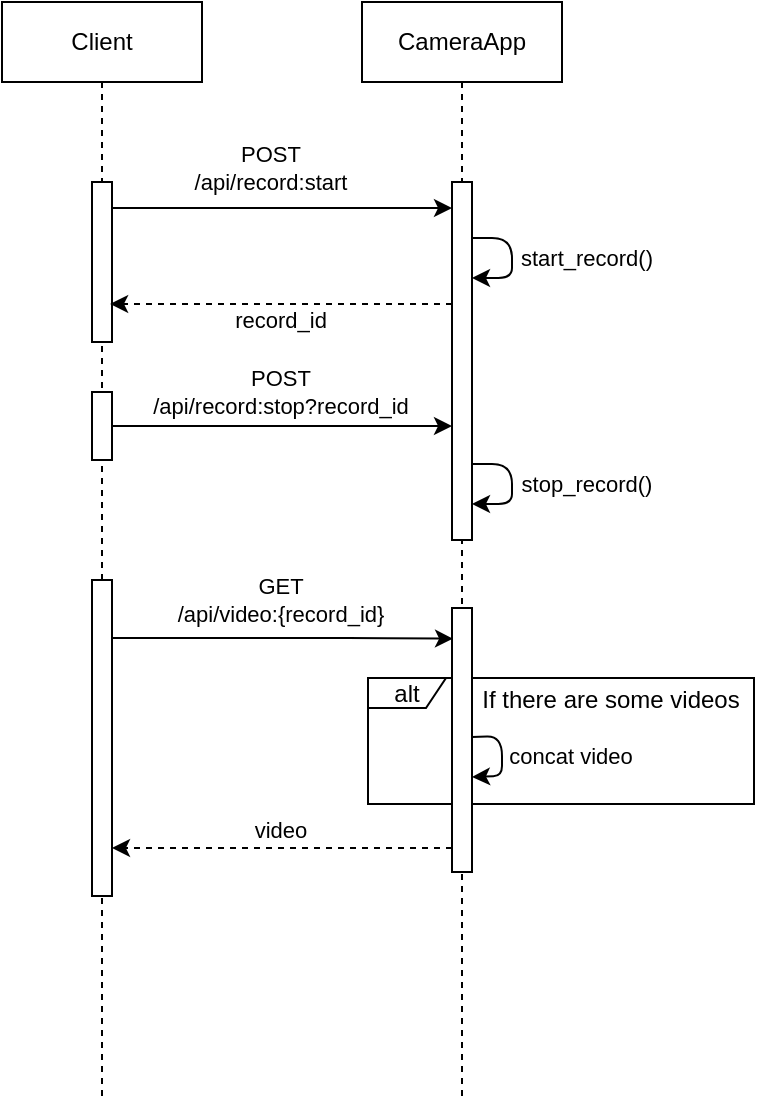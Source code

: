 <mxfile>
    <diagram id="vSpXc-GHez4eyNH9SWY-" name="video recoding">
        <mxGraphModel dx="605" dy="433" grid="0" gridSize="10" guides="1" tooltips="1" connect="1" arrows="1" fold="1" page="0" pageScale="1" pageWidth="827" pageHeight="1169" math="0" shadow="0">
            <root>
                <mxCell id="gVC2-wD3HlxehG9tKoDU-0"/>
                <mxCell id="gVC2-wD3HlxehG9tKoDU-1" parent="gVC2-wD3HlxehG9tKoDU-0"/>
                <mxCell id="0" value="alt" style="shape=umlFrame;whiteSpace=wrap;html=1;width=39;height=15;" vertex="1" parent="gVC2-wD3HlxehG9tKoDU-1">
                    <mxGeometry x="425" y="652" width="193" height="63" as="geometry"/>
                </mxCell>
                <mxCell id="gVC2-wD3HlxehG9tKoDU-2" value="CameraApp" style="shape=umlLifeline;perimeter=lifelinePerimeter;whiteSpace=wrap;html=1;container=1;collapsible=0;recursiveResize=0;outlineConnect=0;" parent="gVC2-wD3HlxehG9tKoDU-1" vertex="1">
                    <mxGeometry x="422" y="314" width="100" height="550" as="geometry"/>
                </mxCell>
                <mxCell id="gVC2-wD3HlxehG9tKoDU-8" value="" style="html=1;points=[];perimeter=orthogonalPerimeter;" parent="gVC2-wD3HlxehG9tKoDU-2" vertex="1">
                    <mxGeometry x="45" y="90" width="10" height="179" as="geometry"/>
                </mxCell>
                <mxCell id="gVC2-wD3HlxehG9tKoDU-10" value="start_record()" style="edgeStyle=none;html=1;" parent="gVC2-wD3HlxehG9tKoDU-2" edge="1">
                    <mxGeometry y="37" relative="1" as="geometry">
                        <mxPoint x="55" y="118" as="sourcePoint"/>
                        <mxPoint x="55" y="138" as="targetPoint"/>
                        <Array as="points">
                            <mxPoint x="75" y="118"/>
                            <mxPoint x="75" y="138"/>
                        </Array>
                        <mxPoint as="offset"/>
                    </mxGeometry>
                </mxCell>
                <mxCell id="gVC2-wD3HlxehG9tKoDU-13" value="stop_record()" style="edgeStyle=none;html=1;" parent="gVC2-wD3HlxehG9tKoDU-2" edge="1">
                    <mxGeometry y="37" relative="1" as="geometry">
                        <mxPoint x="55" y="231" as="sourcePoint"/>
                        <mxPoint x="55" y="251" as="targetPoint"/>
                        <Array as="points">
                            <mxPoint x="75" y="231"/>
                            <mxPoint x="75" y="251"/>
                        </Array>
                        <mxPoint as="offset"/>
                    </mxGeometry>
                </mxCell>
                <mxCell id="gVC2-wD3HlxehG9tKoDU-19" value="" style="html=1;points=[];perimeter=orthogonalPerimeter;" parent="gVC2-wD3HlxehG9tKoDU-2" vertex="1">
                    <mxGeometry x="45" y="303" width="10" height="132" as="geometry"/>
                </mxCell>
                <mxCell id="5" value="concat video" style="edgeStyle=none;html=1;" edge="1" parent="gVC2-wD3HlxehG9tKoDU-2">
                    <mxGeometry y="34" relative="1" as="geometry">
                        <mxPoint x="55" y="367.5" as="sourcePoint"/>
                        <mxPoint x="55" y="387.5" as="targetPoint"/>
                        <Array as="points">
                            <mxPoint x="70" y="367"/>
                            <mxPoint x="70" y="387"/>
                        </Array>
                        <mxPoint as="offset"/>
                    </mxGeometry>
                </mxCell>
                <mxCell id="gVC2-wD3HlxehG9tKoDU-4" value="Client" style="shape=umlLifeline;perimeter=lifelinePerimeter;whiteSpace=wrap;html=1;container=1;collapsible=0;recursiveResize=0;outlineConnect=0;" parent="gVC2-wD3HlxehG9tKoDU-1" vertex="1">
                    <mxGeometry x="242" y="314" width="100" height="550" as="geometry"/>
                </mxCell>
                <mxCell id="gVC2-wD3HlxehG9tKoDU-5" value="" style="html=1;points=[];perimeter=orthogonalPerimeter;" parent="gVC2-wD3HlxehG9tKoDU-4" vertex="1">
                    <mxGeometry x="45" y="90" width="10" height="80" as="geometry"/>
                </mxCell>
                <mxCell id="gVC2-wD3HlxehG9tKoDU-11" value="" style="html=1;points=[];perimeter=orthogonalPerimeter;" parent="gVC2-wD3HlxehG9tKoDU-4" vertex="1">
                    <mxGeometry x="45" y="195" width="10" height="34" as="geometry"/>
                </mxCell>
                <mxCell id="gVC2-wD3HlxehG9tKoDU-18" value="" style="html=1;points=[];perimeter=orthogonalPerimeter;" parent="gVC2-wD3HlxehG9tKoDU-4" vertex="1">
                    <mxGeometry x="45" y="289" width="10" height="158" as="geometry"/>
                </mxCell>
                <mxCell id="gVC2-wD3HlxehG9tKoDU-9" value="POST&lt;br&gt;/api/record:start" style="edgeStyle=none;html=1;" parent="gVC2-wD3HlxehG9tKoDU-1" source="gVC2-wD3HlxehG9tKoDU-5" target="gVC2-wD3HlxehG9tKoDU-8" edge="1">
                    <mxGeometry x="-0.073" y="21" relative="1" as="geometry">
                        <mxPoint y="1" as="offset"/>
                        <Array as="points">
                            <mxPoint x="378" y="417"/>
                        </Array>
                    </mxGeometry>
                </mxCell>
                <mxCell id="gVC2-wD3HlxehG9tKoDU-12" value="POST&lt;br&gt;/api/record:stop?record_id" style="edgeStyle=none;html=1;" parent="gVC2-wD3HlxehG9tKoDU-1" source="gVC2-wD3HlxehG9tKoDU-11" target="gVC2-wD3HlxehG9tKoDU-8" edge="1">
                    <mxGeometry x="-0.018" y="18" relative="1" as="geometry">
                        <Array as="points">
                            <mxPoint x="420" y="526"/>
                        </Array>
                        <mxPoint y="1" as="offset"/>
                    </mxGeometry>
                </mxCell>
                <mxCell id="gVC2-wD3HlxehG9tKoDU-20" value="GET&lt;br&gt;/api/video:{record_id}" style="edgeStyle=none;html=1;entryX=0.051;entryY=0.412;entryDx=0;entryDy=0;entryPerimeter=0;" parent="gVC2-wD3HlxehG9tKoDU-1" edge="1">
                    <mxGeometry x="-0.023" y="19" relative="1" as="geometry">
                        <mxPoint x="297" y="632" as="sourcePoint"/>
                        <mxPoint x="467.51" y="632.364" as="targetPoint"/>
                        <Array as="points">
                            <mxPoint x="425" y="632"/>
                        </Array>
                        <mxPoint as="offset"/>
                    </mxGeometry>
                </mxCell>
                <mxCell id="gVC2-wD3HlxehG9tKoDU-21" value="video" style="edgeStyle=none;html=1;dashed=1;" parent="gVC2-wD3HlxehG9tKoDU-1" edge="1">
                    <mxGeometry x="0.012" y="-9" relative="1" as="geometry">
                        <mxPoint x="467" y="737" as="sourcePoint"/>
                        <mxPoint x="297" y="737" as="targetPoint"/>
                        <mxPoint as="offset"/>
                    </mxGeometry>
                </mxCell>
                <mxCell id="4" value="If there are some videos" style="text;html=1;strokeColor=none;fillColor=none;align=center;verticalAlign=middle;whiteSpace=wrap;rounded=0;" vertex="1" parent="gVC2-wD3HlxehG9tKoDU-1">
                    <mxGeometry x="479" y="648" width="135" height="30" as="geometry"/>
                </mxCell>
                <mxCell id="6" value="record_id" style="edgeStyle=none;html=1;entryX=0.906;entryY=0.762;entryDx=0;entryDy=0;entryPerimeter=0;dashed=1;" edge="1" parent="gVC2-wD3HlxehG9tKoDU-1" source="gVC2-wD3HlxehG9tKoDU-8" target="gVC2-wD3HlxehG9tKoDU-5">
                    <mxGeometry x="0.01" y="8" relative="1" as="geometry">
                        <mxPoint as="offset"/>
                    </mxGeometry>
                </mxCell>
            </root>
        </mxGraphModel>
    </diagram>
    <diagram id="r7t_rm0VNv2tYe7t5kmp" name="ページ1">
        <mxGraphModel dx="870" dy="910" grid="0" gridSize="10" guides="1" tooltips="1" connect="1" arrows="1" fold="1" page="0" pageScale="1" pageWidth="827" pageHeight="1169" math="0" shadow="0">
            <root>
                <mxCell id="0"/>
                <mxCell id="1" parent="0"/>
                <mxCell id="8" value="loop" style="shape=umlFrame;whiteSpace=wrap;html=1;fillColor=none;" parent="1" vertex="1">
                    <mxGeometry x="632" y="408" width="170" height="133" as="geometry"/>
                </mxCell>
                <mxCell id="2" value="Recoder" style="shape=umlLifeline;perimeter=lifelinePerimeter;whiteSpace=wrap;html=1;container=1;collapsible=0;recursiveResize=0;outlineConnect=0;" parent="1" vertex="1">
                    <mxGeometry x="666" y="286" width="100" height="300" as="geometry"/>
                </mxCell>
                <mxCell id="7" value="" style="html=1;points=[];perimeter=orthogonalPerimeter;" parent="2" vertex="1">
                    <mxGeometry x="45" y="84" width="10" height="162" as="geometry"/>
                </mxCell>
                <mxCell id="9" value="capture()" style="edgeStyle=none;html=1;" parent="2" edge="1">
                    <mxGeometry x="-0.033" y="25" relative="1" as="geometry">
                        <mxPoint x="55" y="138.0" as="sourcePoint"/>
                        <mxPoint x="55" y="158.0" as="targetPoint"/>
                        <Array as="points">
                            <mxPoint x="75" y="138"/>
                            <mxPoint x="75" y="158"/>
                        </Array>
                        <mxPoint as="offset"/>
                    </mxGeometry>
                </mxCell>
                <mxCell id="13" value="write()" style="edgeStyle=none;html=1;" parent="2" edge="1">
                    <mxGeometry y="19" relative="1" as="geometry">
                        <mxPoint x="55" y="191" as="sourcePoint"/>
                        <mxPoint x="55" y="211" as="targetPoint"/>
                        <Array as="points">
                            <mxPoint x="72" y="191"/>
                            <mxPoint x="72" y="211"/>
                        </Array>
                        <mxPoint as="offset"/>
                    </mxGeometry>
                </mxCell>
                <mxCell id="4" value="Scheduler" style="shape=umlLifeline;perimeter=lifelinePerimeter;whiteSpace=wrap;html=1;container=1;collapsible=0;recursiveResize=0;outlineConnect=0;" parent="1" vertex="1">
                    <mxGeometry x="546" y="286" width="100" height="300" as="geometry"/>
                </mxCell>
                <mxCell id="5" value="" style="html=1;points=[];perimeter=orthogonalPerimeter;" parent="4" vertex="1">
                    <mxGeometry x="45" y="78" width="10" height="36" as="geometry"/>
                </mxCell>
                <mxCell id="10" value="" style="html=1;points=[];perimeter=orthogonalPerimeter;" parent="4" vertex="1">
                    <mxGeometry x="45" y="217" width="10" height="36" as="geometry"/>
                </mxCell>
                <mxCell id="6" value="start()" style="edgeStyle=none;html=1;" parent="1" source="5" target="7" edge="1">
                    <mxGeometry relative="1" as="geometry">
                        <mxPoint x="711" y="403.5" as="targetPoint"/>
                    </mxGeometry>
                </mxCell>
                <mxCell id="11" value="stop()" style="edgeStyle=none;html=1;" parent="1" source="10" target="7" edge="1">
                    <mxGeometry relative="1" as="geometry"/>
                </mxCell>
            </root>
        </mxGraphModel>
    </diagram>
</mxfile>